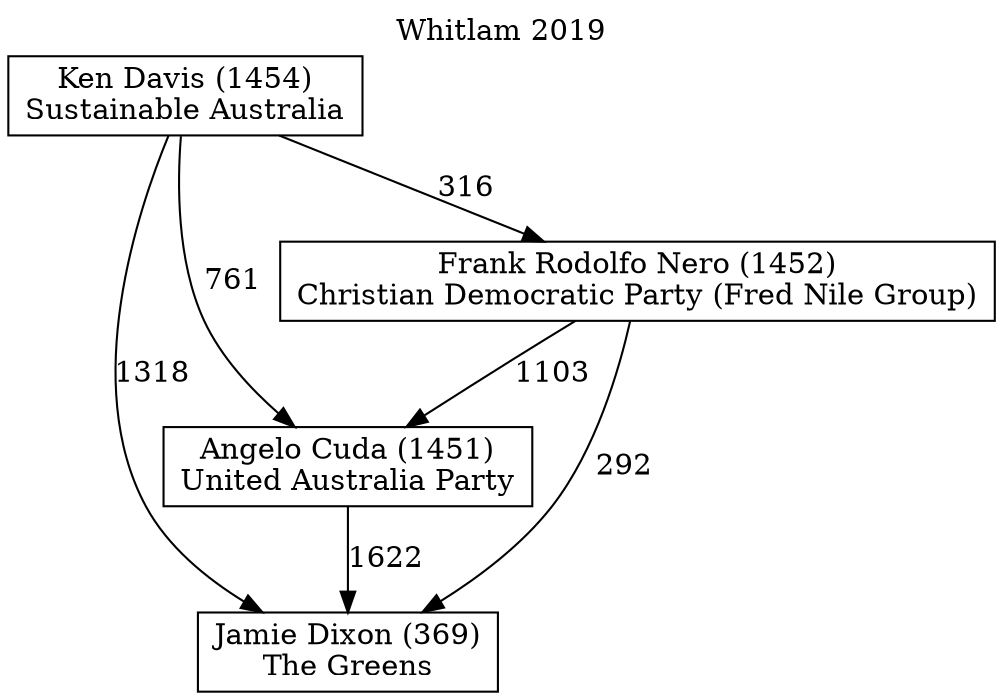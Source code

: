 // House preference flow
digraph "Jamie Dixon (369)_Whitlam_2019" {
	graph [label="Whitlam 2019" labelloc=t mclimit=10]
	node [shape=box]
	"Jamie Dixon (369)" [label="Jamie Dixon (369)
The Greens"]
	"Angelo Cuda (1451)" [label="Angelo Cuda (1451)
United Australia Party"]
	"Frank Rodolfo Nero (1452)" [label="Frank Rodolfo Nero (1452)
Christian Democratic Party (Fred Nile Group)"]
	"Ken Davis (1454)" [label="Ken Davis (1454)
Sustainable Australia"]
	"Jamie Dixon (369)" [label="Jamie Dixon (369)
The Greens"]
	"Frank Rodolfo Nero (1452)" [label="Frank Rodolfo Nero (1452)
Christian Democratic Party (Fred Nile Group)"]
	"Ken Davis (1454)" [label="Ken Davis (1454)
Sustainable Australia"]
	"Jamie Dixon (369)" [label="Jamie Dixon (369)
The Greens"]
	"Ken Davis (1454)" [label="Ken Davis (1454)
Sustainable Australia"]
	"Ken Davis (1454)" [label="Ken Davis (1454)
Sustainable Australia"]
	"Frank Rodolfo Nero (1452)" [label="Frank Rodolfo Nero (1452)
Christian Democratic Party (Fred Nile Group)"]
	"Ken Davis (1454)" [label="Ken Davis (1454)
Sustainable Australia"]
	"Ken Davis (1454)" [label="Ken Davis (1454)
Sustainable Australia"]
	"Angelo Cuda (1451)" [label="Angelo Cuda (1451)
United Australia Party"]
	"Frank Rodolfo Nero (1452)" [label="Frank Rodolfo Nero (1452)
Christian Democratic Party (Fred Nile Group)"]
	"Ken Davis (1454)" [label="Ken Davis (1454)
Sustainable Australia"]
	"Angelo Cuda (1451)" [label="Angelo Cuda (1451)
United Australia Party"]
	"Ken Davis (1454)" [label="Ken Davis (1454)
Sustainable Australia"]
	"Ken Davis (1454)" [label="Ken Davis (1454)
Sustainable Australia"]
	"Frank Rodolfo Nero (1452)" [label="Frank Rodolfo Nero (1452)
Christian Democratic Party (Fred Nile Group)"]
	"Ken Davis (1454)" [label="Ken Davis (1454)
Sustainable Australia"]
	"Ken Davis (1454)" [label="Ken Davis (1454)
Sustainable Australia"]
	"Angelo Cuda (1451)" -> "Jamie Dixon (369)" [label=1622]
	"Frank Rodolfo Nero (1452)" -> "Angelo Cuda (1451)" [label=1103]
	"Ken Davis (1454)" -> "Frank Rodolfo Nero (1452)" [label=316]
	"Frank Rodolfo Nero (1452)" -> "Jamie Dixon (369)" [label=292]
	"Ken Davis (1454)" -> "Jamie Dixon (369)" [label=1318]
	"Ken Davis (1454)" -> "Angelo Cuda (1451)" [label=761]
}
